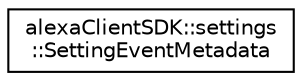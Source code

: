 digraph "Graphical Class Hierarchy"
{
  edge [fontname="Helvetica",fontsize="10",labelfontname="Helvetica",labelfontsize="10"];
  node [fontname="Helvetica",fontsize="10",shape=record];
  rankdir="LR";
  Node1 [label="alexaClientSDK::settings\l::SettingEventMetadata",height=0.2,width=0.4,color="black", fillcolor="white", style="filled",URL="$structalexa_client_s_d_k_1_1settings_1_1_setting_event_metadata.html"];
}
